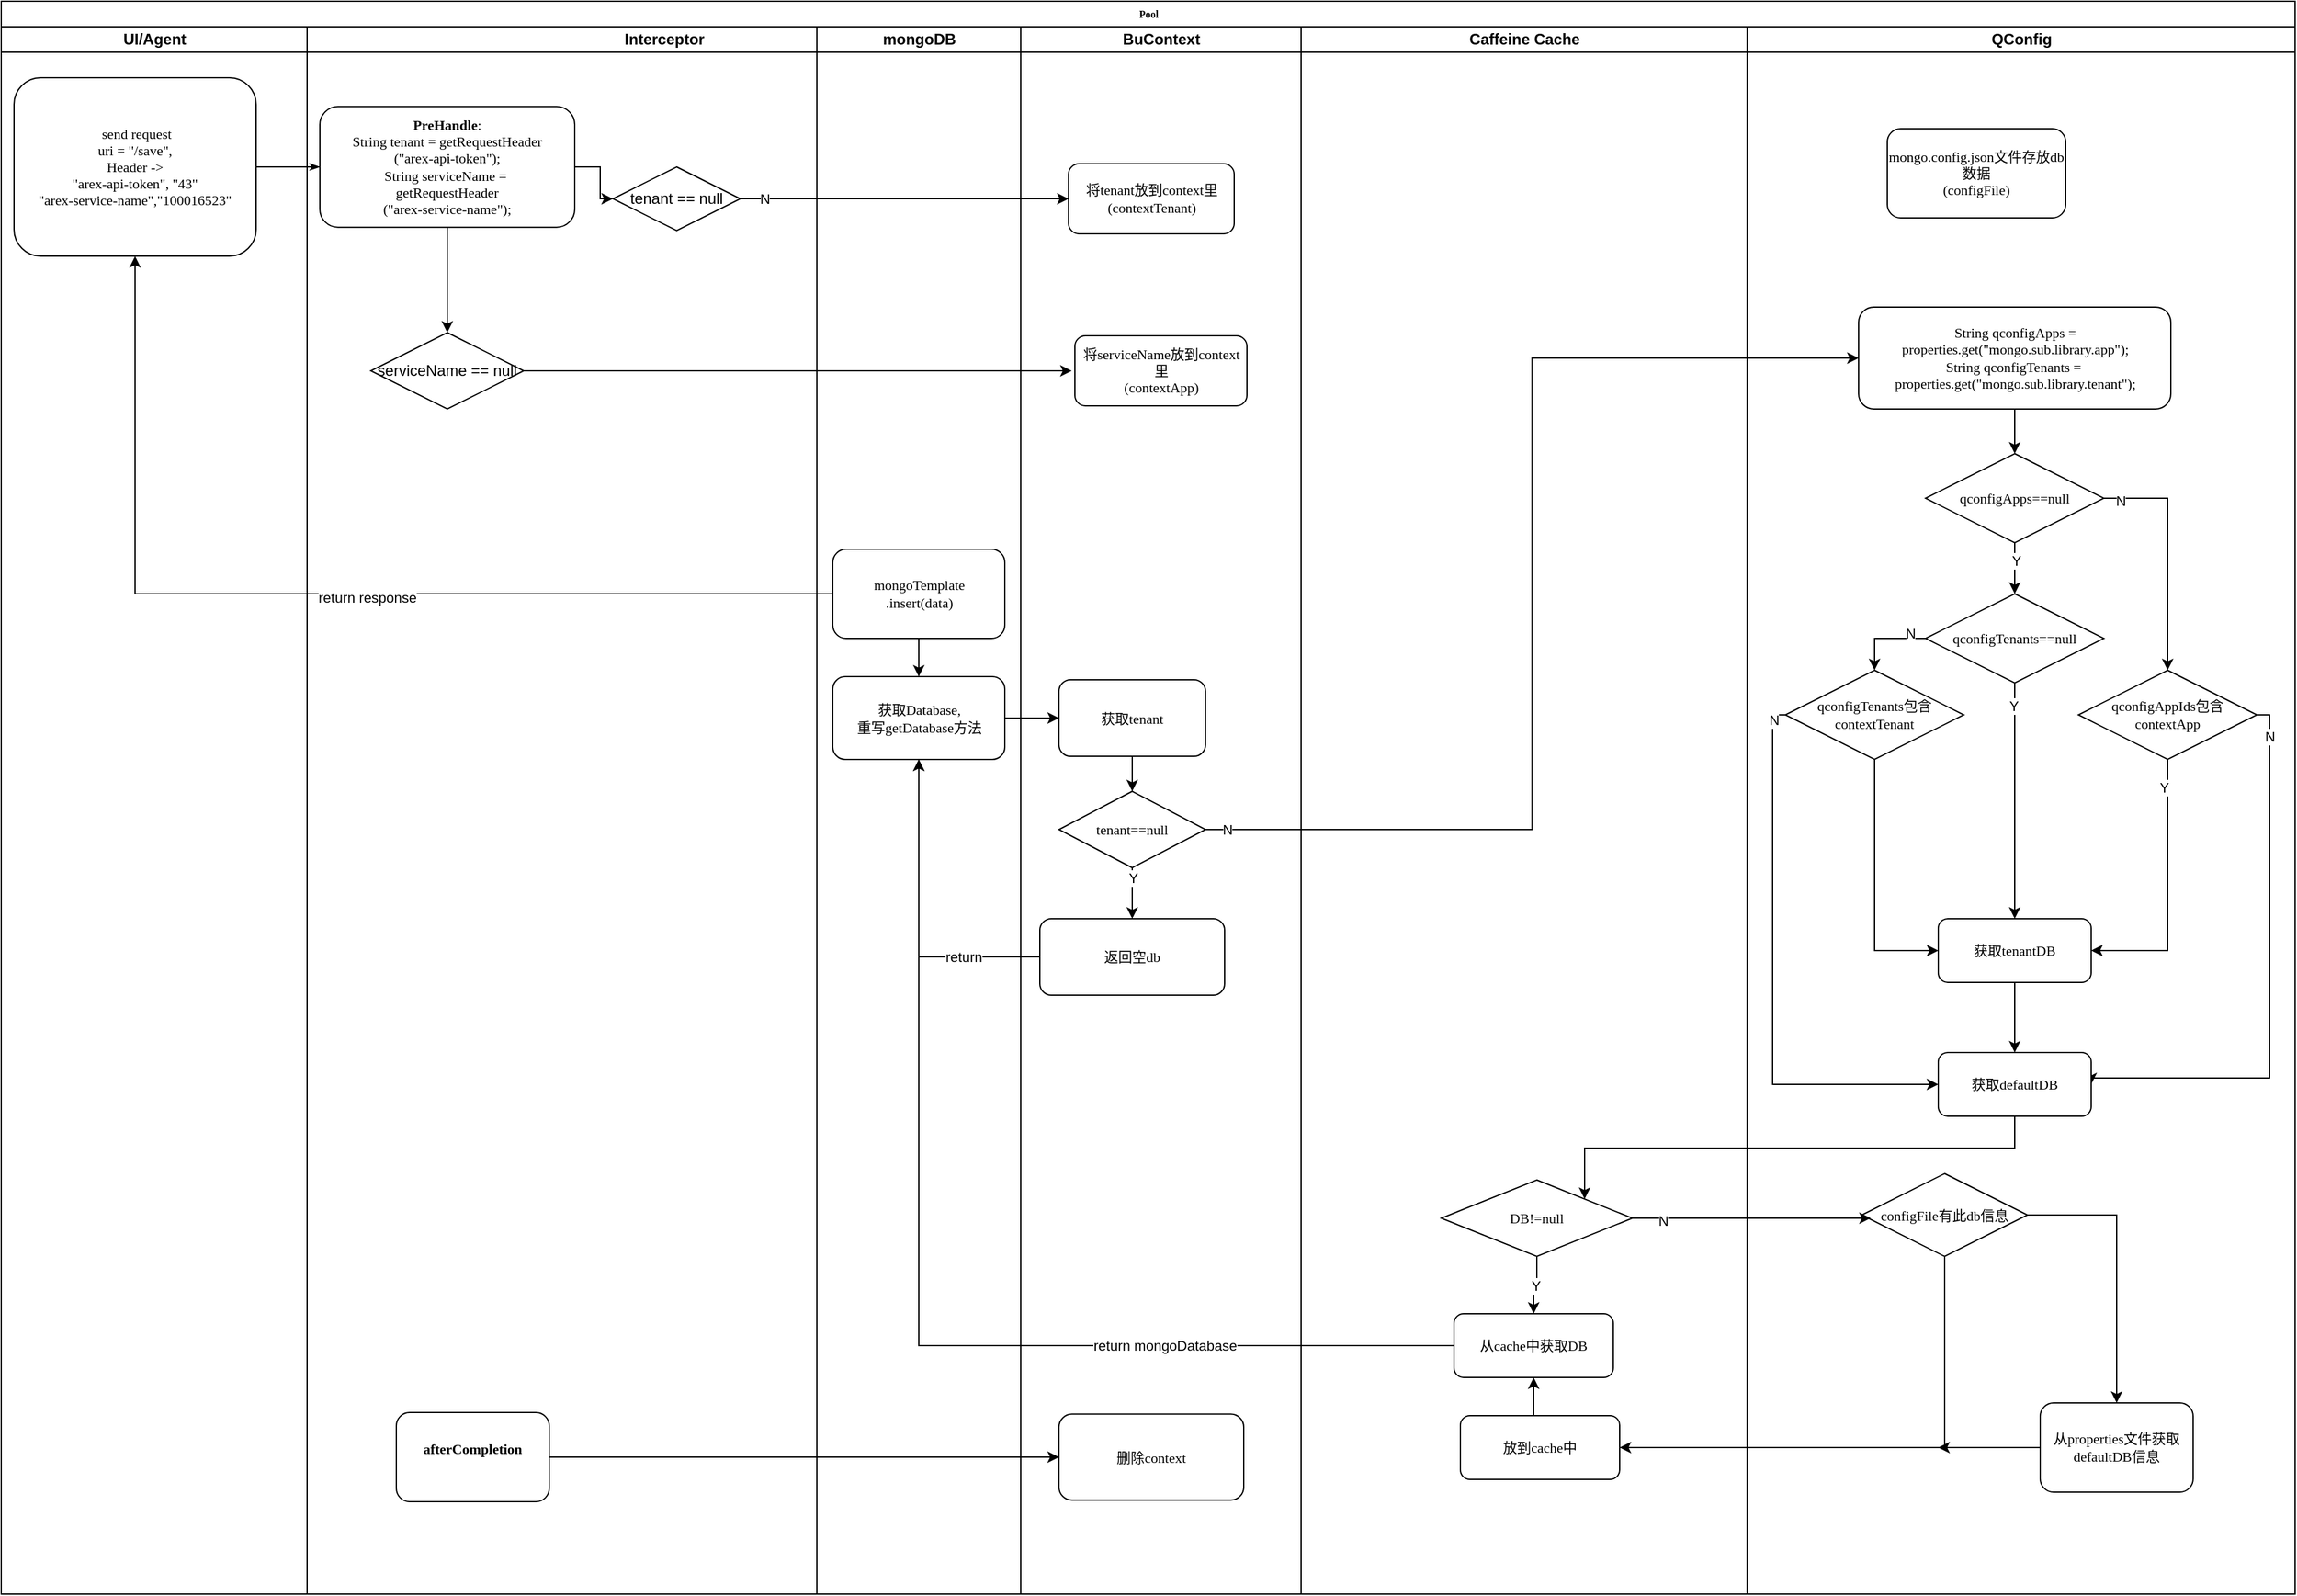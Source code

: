 <mxfile version="24.4.14" type="github">
  <diagram name="Page-1" id="74e2e168-ea6b-b213-b513-2b3c1d86103e">
    <mxGraphModel dx="3453" dy="1219" grid="1" gridSize="10" guides="1" tooltips="1" connect="1" arrows="1" fold="1" page="1" pageScale="1" pageWidth="1100" pageHeight="850" background="none" math="0" shadow="0">
      <root>
        <mxCell id="0" />
        <mxCell id="1" parent="0" />
        <mxCell id="77e6c97f196da883-1" value="Pool" style="swimlane;html=1;childLayout=stackLayout;startSize=20;rounded=0;shadow=0;labelBackgroundColor=none;strokeWidth=1;fontFamily=Verdana;fontSize=8;align=center;" parent="1" vertex="1">
          <mxGeometry x="-30" y="70" width="1800" height="1250" as="geometry" />
        </mxCell>
        <mxCell id="77e6c97f196da883-26" style="edgeStyle=orthogonalEdgeStyle;rounded=1;html=1;labelBackgroundColor=none;startArrow=none;startFill=0;startSize=5;endArrow=classicThin;endFill=1;endSize=5;jettySize=auto;orthogonalLoop=1;strokeWidth=1;fontFamily=Verdana;fontSize=8" parent="77e6c97f196da883-1" source="77e6c97f196da883-8" target="77e6c97f196da883-11" edge="1">
          <mxGeometry relative="1" as="geometry" />
        </mxCell>
        <mxCell id="77e6c97f196da883-2" value="UI/Agent" style="swimlane;html=1;startSize=20;" parent="77e6c97f196da883-1" vertex="1">
          <mxGeometry y="20" width="240" height="1230" as="geometry">
            <mxRectangle y="20" width="50" height="1310" as="alternateBounds" />
          </mxGeometry>
        </mxCell>
        <mxCell id="77e6c97f196da883-8" value="&lt;font style=&quot;font-size: 11px;&quot;&gt;&amp;nbsp;send request&lt;br&gt;uri = &quot;/save&quot;,&lt;br&gt;Header -&amp;gt; &lt;br&gt;&quot;arex-api-token&quot;, &quot;43&quot;&lt;br&gt;&quot;arex-service-name&quot;,&quot;100016523&quot;&lt;/font&gt;" style="rounded=1;whiteSpace=wrap;html=1;shadow=0;labelBackgroundColor=none;strokeWidth=1;fontFamily=Verdana;fontSize=8;align=center;" parent="77e6c97f196da883-2" vertex="1">
          <mxGeometry x="10" y="40" width="190" height="140" as="geometry" />
        </mxCell>
        <mxCell id="77e6c97f196da883-3" value="Interceptor" style="swimlane;html=1;startSize=20;" parent="77e6c97f196da883-1" vertex="1">
          <mxGeometry x="240" y="20" width="560" height="1230" as="geometry" />
        </mxCell>
        <mxCell id="QC2IbgeBZkoG8HlsuHKG-100" style="edgeStyle=orthogonalEdgeStyle;rounded=0;orthogonalLoop=1;jettySize=auto;html=1;exitX=0.5;exitY=1;exitDx=0;exitDy=0;entryX=0.5;entryY=0;entryDx=0;entryDy=0;" parent="77e6c97f196da883-3" source="77e6c97f196da883-11" target="QC2IbgeBZkoG8HlsuHKG-3" edge="1">
          <mxGeometry relative="1" as="geometry" />
        </mxCell>
        <mxCell id="QC2IbgeBZkoG8HlsuHKG-101" style="edgeStyle=orthogonalEdgeStyle;rounded=0;orthogonalLoop=1;jettySize=auto;html=1;exitX=1;exitY=0.5;exitDx=0;exitDy=0;" parent="77e6c97f196da883-3" source="77e6c97f196da883-11" target="QC2IbgeBZkoG8HlsuHKG-4" edge="1">
          <mxGeometry relative="1" as="geometry" />
        </mxCell>
        <mxCell id="77e6c97f196da883-11" value="&lt;font style=&quot;font-size: 11px;&quot;&gt;&lt;b&gt;PreHandle&lt;/b&gt;:&lt;br&gt;String tenant = getRequestHeader&lt;br&gt;(&quot;arex-api-token&quot;);&lt;br&gt;String serviceName =&amp;nbsp;&lt;br&gt;getRequestHeader&lt;br&gt;(&quot;arex-service-name&lt;/font&gt;&lt;span style=&quot;font-size: 11px; background-color: initial;&quot;&gt;&quot;);&lt;/span&gt;" style="rounded=1;whiteSpace=wrap;html=1;shadow=0;labelBackgroundColor=none;strokeWidth=1;fontFamily=Verdana;fontSize=8;align=center;" parent="77e6c97f196da883-3" vertex="1">
          <mxGeometry x="10" y="62.66" width="200" height="94.69" as="geometry" />
        </mxCell>
        <mxCell id="gfUXuAxqw8sNISsfRznZ-3" value="&lt;font style=&quot;font-size: 11px;&quot;&gt;&lt;b&gt;afterCompletion&lt;br&gt;&lt;/b&gt;&lt;br&gt;&lt;/font&gt;" style="rounded=1;whiteSpace=wrap;html=1;shadow=0;labelBackgroundColor=none;strokeWidth=1;fontFamily=Verdana;fontSize=8;align=center;" parent="77e6c97f196da883-3" vertex="1">
          <mxGeometry x="70" y="1087.5" width="120" height="70" as="geometry" />
        </mxCell>
        <mxCell id="QC2IbgeBZkoG8HlsuHKG-3" value="serviceName == null" style="rhombus;whiteSpace=wrap;html=1;" parent="77e6c97f196da883-3" vertex="1">
          <mxGeometry x="50" y="240" width="120" height="60" as="geometry" />
        </mxCell>
        <mxCell id="QC2IbgeBZkoG8HlsuHKG-4" value="tenant == null" style="rhombus;whiteSpace=wrap;html=1;" parent="77e6c97f196da883-3" vertex="1">
          <mxGeometry x="240" y="110" width="100" height="50" as="geometry" />
        </mxCell>
        <mxCell id="77e6c97f196da883-4" value="mongoDB" style="swimlane;html=1;startSize=20;" parent="77e6c97f196da883-3" vertex="1">
          <mxGeometry x="400" width="160" height="1230" as="geometry" />
        </mxCell>
        <mxCell id="gfUXuAxqw8sNISsfRznZ-11" style="edgeStyle=orthogonalEdgeStyle;rounded=0;orthogonalLoop=1;jettySize=auto;html=1;exitX=0.5;exitY=1;exitDx=0;exitDy=0;entryX=0.5;entryY=0;entryDx=0;entryDy=0;" parent="77e6c97f196da883-4" source="77e6c97f196da883-12" target="gfUXuAxqw8sNISsfRznZ-1" edge="1">
          <mxGeometry relative="1" as="geometry">
            <mxPoint x="70" y="530" as="sourcePoint" />
          </mxGeometry>
        </mxCell>
        <mxCell id="77e6c97f196da883-12" value="&lt;font style=&quot;font-size: 11px;&quot;&gt;mongoTemplate&lt;br&gt;.insert(data)&lt;/font&gt;" style="rounded=1;whiteSpace=wrap;html=1;shadow=0;labelBackgroundColor=none;strokeWidth=1;fontFamily=Verdana;fontSize=8;align=center;" parent="77e6c97f196da883-4" vertex="1">
          <mxGeometry x="12.5" y="410" width="135" height="70" as="geometry" />
        </mxCell>
        <mxCell id="gfUXuAxqw8sNISsfRznZ-1" value="&lt;font style=&quot;font-size: 11px;&quot;&gt;获取Database,&lt;br&gt;重写getDatabase方法&lt;/font&gt;" style="rounded=1;whiteSpace=wrap;html=1;shadow=0;labelBackgroundColor=none;strokeWidth=1;fontFamily=Verdana;fontSize=8;align=center;" parent="77e6c97f196da883-4" vertex="1">
          <mxGeometry x="12.5" y="510" width="135" height="65" as="geometry" />
        </mxCell>
        <mxCell id="77e6c97f196da883-5" value="BuContext" style="swimlane;html=1;startSize=20;" parent="77e6c97f196da883-1" vertex="1">
          <mxGeometry x="800" y="20" width="220" height="1230" as="geometry" />
        </mxCell>
        <mxCell id="QC2IbgeBZkoG8HlsuHKG-46" value="" style="edgeStyle=orthogonalEdgeStyle;rounded=0;orthogonalLoop=1;jettySize=auto;html=1;" parent="77e6c97f196da883-5" source="77e6c97f196da883-15" target="QC2IbgeBZkoG8HlsuHKG-30" edge="1">
          <mxGeometry relative="1" as="geometry" />
        </mxCell>
        <mxCell id="77e6c97f196da883-15" value="&lt;font style=&quot;font-size: 11px;&quot;&gt;获取tenant&lt;/font&gt;" style="rounded=1;whiteSpace=wrap;html=1;shadow=0;labelBackgroundColor=none;strokeWidth=1;fontFamily=Verdana;fontSize=8;align=center;" parent="77e6c97f196da883-5" vertex="1">
          <mxGeometry x="30" y="512.5" width="115" height="60" as="geometry" />
        </mxCell>
        <mxCell id="77e6c97f196da883-9" value="&lt;font style=&quot;font-size: 11px;&quot;&gt;将tenant放到context里&lt;/font&gt;&lt;div&gt;&lt;span style=&quot;font-size: 11px;&quot;&gt;(contextTenant)&lt;/span&gt;&lt;/div&gt;" style="rounded=1;whiteSpace=wrap;html=1;shadow=0;labelBackgroundColor=none;strokeWidth=1;fontFamily=Verdana;fontSize=8;align=center;" parent="77e6c97f196da883-5" vertex="1">
          <mxGeometry x="37.5" y="107.5" width="130" height="55" as="geometry" />
        </mxCell>
        <mxCell id="gfUXuAxqw8sNISsfRznZ-23" value="&lt;span style=&quot;font-size: 11px;&quot;&gt;删除context&lt;/span&gt;" style="rounded=1;whiteSpace=wrap;html=1;shadow=0;labelBackgroundColor=none;strokeWidth=1;fontFamily=Verdana;fontSize=8;align=center;" parent="77e6c97f196da883-5" vertex="1">
          <mxGeometry x="30" y="1088.75" width="145" height="67.5" as="geometry" />
        </mxCell>
        <mxCell id="QC2IbgeBZkoG8HlsuHKG-25" value="&lt;font style=&quot;font-size: 11px;&quot;&gt;将serviceName放到context里&lt;br&gt;(contextApp)&lt;/font&gt;" style="rounded=1;whiteSpace=wrap;html=1;shadow=0;labelBackgroundColor=none;strokeWidth=1;fontFamily=Verdana;fontSize=8;align=center;" parent="77e6c97f196da883-5" vertex="1">
          <mxGeometry x="42.5" y="242.5" width="135" height="55" as="geometry" />
        </mxCell>
        <mxCell id="QC2IbgeBZkoG8HlsuHKG-94" value="" style="edgeStyle=orthogonalEdgeStyle;rounded=0;orthogonalLoop=1;jettySize=auto;html=1;" parent="77e6c97f196da883-5" source="QC2IbgeBZkoG8HlsuHKG-30" target="QC2IbgeBZkoG8HlsuHKG-70" edge="1">
          <mxGeometry relative="1" as="geometry" />
        </mxCell>
        <mxCell id="QC2IbgeBZkoG8HlsuHKG-98" value="Y" style="edgeLabel;html=1;align=center;verticalAlign=middle;resizable=0;points=[];" parent="QC2IbgeBZkoG8HlsuHKG-94" vertex="1" connectable="0">
          <mxGeometry x="-0.6" relative="1" as="geometry">
            <mxPoint as="offset" />
          </mxGeometry>
        </mxCell>
        <mxCell id="QC2IbgeBZkoG8HlsuHKG-30" value="&lt;font style=&quot;font-size: 11px;&quot;&gt;tenant==null&lt;/font&gt;" style="rhombus;whiteSpace=wrap;html=1;rounded=0;shadow=0;labelBackgroundColor=none;strokeWidth=1;fontFamily=Verdana;fontSize=8;align=center;" parent="77e6c97f196da883-5" vertex="1">
          <mxGeometry x="30" y="600" width="115" height="60" as="geometry" />
        </mxCell>
        <mxCell id="QC2IbgeBZkoG8HlsuHKG-70" value="&lt;span style=&quot;font-size: 11px;&quot;&gt;返回空db&lt;/span&gt;" style="rounded=1;whiteSpace=wrap;html=1;shadow=0;labelBackgroundColor=none;strokeWidth=1;fontFamily=Verdana;fontSize=8;align=center;" parent="77e6c97f196da883-5" vertex="1">
          <mxGeometry x="15" y="700" width="145" height="60" as="geometry" />
        </mxCell>
        <mxCell id="77e6c97f196da883-6" value="Caffeine Cache" style="swimlane;html=1;startSize=20;" parent="77e6c97f196da883-1" vertex="1">
          <mxGeometry x="1020" y="20" width="350" height="1230" as="geometry" />
        </mxCell>
        <mxCell id="QC2IbgeBZkoG8HlsuHKG-108" style="edgeStyle=orthogonalEdgeStyle;rounded=0;orthogonalLoop=1;jettySize=auto;html=1;exitX=0.5;exitY=0;exitDx=0;exitDy=0;entryX=0.5;entryY=1;entryDx=0;entryDy=0;" parent="77e6c97f196da883-6" source="QC2IbgeBZkoG8HlsuHKG-32" target="QC2IbgeBZkoG8HlsuHKG-33" edge="1">
          <mxGeometry relative="1" as="geometry" />
        </mxCell>
        <mxCell id="QC2IbgeBZkoG8HlsuHKG-32" value="&lt;span style=&quot;font-size: 11px;&quot;&gt;放到cache中&lt;/span&gt;" style="rounded=1;whiteSpace=wrap;html=1;shadow=0;labelBackgroundColor=none;strokeWidth=1;fontFamily=Verdana;fontSize=8;align=center;" parent="77e6c97f196da883-6" vertex="1">
          <mxGeometry x="125" y="1090" width="125" height="50" as="geometry" />
        </mxCell>
        <mxCell id="QC2IbgeBZkoG8HlsuHKG-33" value="&lt;font style=&quot;font-size: 11px;&quot;&gt;从cache中获取DB&lt;/font&gt;" style="rounded=1;whiteSpace=wrap;html=1;shadow=0;labelBackgroundColor=none;strokeWidth=1;fontFamily=Verdana;fontSize=8;align=center;" parent="77e6c97f196da883-6" vertex="1">
          <mxGeometry x="120" y="1010" width="125" height="50" as="geometry" />
        </mxCell>
        <mxCell id="QC2IbgeBZkoG8HlsuHKG-107" style="edgeStyle=orthogonalEdgeStyle;rounded=0;orthogonalLoop=1;jettySize=auto;html=1;exitX=0.5;exitY=1;exitDx=0;exitDy=0;entryX=1;entryY=0.5;entryDx=0;entryDy=0;" parent="77e6c97f196da883-6" source="QC2IbgeBZkoG8HlsuHKG-37" target="QC2IbgeBZkoG8HlsuHKG-32" edge="1">
          <mxGeometry relative="1" as="geometry" />
        </mxCell>
        <mxCell id="QC2IbgeBZkoG8HlsuHKG-110" style="edgeStyle=orthogonalEdgeStyle;rounded=0;orthogonalLoop=1;jettySize=auto;html=1;exitX=1;exitY=0.5;exitDx=0;exitDy=0;" parent="77e6c97f196da883-6" source="QC2IbgeBZkoG8HlsuHKG-37" target="QC2IbgeBZkoG8HlsuHKG-44" edge="1">
          <mxGeometry relative="1" as="geometry" />
        </mxCell>
        <mxCell id="QC2IbgeBZkoG8HlsuHKG-37" value="&lt;font style=&quot;font-size: 11px;&quot;&gt;configFile有此db信息&lt;/font&gt;" style="rhombus;whiteSpace=wrap;html=1;rounded=0;shadow=0;labelBackgroundColor=none;strokeWidth=1;fontFamily=Verdana;fontSize=8;align=center;" parent="77e6c97f196da883-6" vertex="1">
          <mxGeometry x="440" y="900" width="130" height="65" as="geometry" />
        </mxCell>
        <mxCell id="QC2IbgeBZkoG8HlsuHKG-31" value="&lt;span style=&quot;font-size: 11px;&quot;&gt;DB!=null&lt;/span&gt;" style="rhombus;whiteSpace=wrap;html=1;rounded=0;shadow=0;labelBackgroundColor=none;strokeWidth=1;fontFamily=Verdana;fontSize=8;align=center;" parent="77e6c97f196da883-6" vertex="1">
          <mxGeometry x="110" y="905" width="150" height="60" as="geometry" />
        </mxCell>
        <mxCell id="QC2IbgeBZkoG8HlsuHKG-49" value="Y" style="edgeStyle=orthogonalEdgeStyle;rounded=0;orthogonalLoop=1;jettySize=auto;html=1;" parent="77e6c97f196da883-6" source="QC2IbgeBZkoG8HlsuHKG-31" target="QC2IbgeBZkoG8HlsuHKG-33" edge="1">
          <mxGeometry relative="1" as="geometry" />
        </mxCell>
        <mxCell id="QC2IbgeBZkoG8HlsuHKG-109" style="edgeStyle=orthogonalEdgeStyle;rounded=0;orthogonalLoop=1;jettySize=auto;html=1;exitX=0;exitY=0.5;exitDx=0;exitDy=0;" parent="77e6c97f196da883-6" source="QC2IbgeBZkoG8HlsuHKG-44" edge="1">
          <mxGeometry relative="1" as="geometry">
            <mxPoint x="500" y="1115" as="targetPoint" />
          </mxGeometry>
        </mxCell>
        <mxCell id="QC2IbgeBZkoG8HlsuHKG-44" value="&lt;span style=&quot;font-size: 11px;&quot;&gt;从properties文件获取defaultDB信息&lt;/span&gt;" style="rounded=1;whiteSpace=wrap;html=1;shadow=0;labelBackgroundColor=none;strokeWidth=1;fontFamily=Verdana;fontSize=8;align=center;" parent="77e6c97f196da883-6" vertex="1">
          <mxGeometry x="580" y="1080" width="120" height="70" as="geometry" />
        </mxCell>
        <mxCell id="QC2IbgeBZkoG8HlsuHKG-105" style="edgeStyle=orthogonalEdgeStyle;rounded=0;orthogonalLoop=1;jettySize=auto;html=1;exitX=1;exitY=0.5;exitDx=0;exitDy=0;entryX=0.054;entryY=0.538;entryDx=0;entryDy=0;entryPerimeter=0;" parent="77e6c97f196da883-6" source="QC2IbgeBZkoG8HlsuHKG-31" target="QC2IbgeBZkoG8HlsuHKG-37" edge="1">
          <mxGeometry relative="1" as="geometry" />
        </mxCell>
        <mxCell id="QC2IbgeBZkoG8HlsuHKG-106" value="N" style="edgeLabel;html=1;align=center;verticalAlign=middle;resizable=0;points=[];" parent="QC2IbgeBZkoG8HlsuHKG-105" vertex="1" connectable="0">
          <mxGeometry x="-0.742" y="-2" relative="1" as="geometry">
            <mxPoint as="offset" />
          </mxGeometry>
        </mxCell>
        <mxCell id="2HUkZEUMcikQAhTQOwgD-1" style="edgeStyle=orthogonalEdgeStyle;rounded=0;orthogonalLoop=1;jettySize=auto;html=1;exitX=1;exitY=0.5;exitDx=0;exitDy=0;entryX=0;entryY=0.5;entryDx=0;entryDy=0;" parent="77e6c97f196da883-1" source="gfUXuAxqw8sNISsfRznZ-3" target="gfUXuAxqw8sNISsfRznZ-23" edge="1">
          <mxGeometry relative="1" as="geometry" />
        </mxCell>
        <mxCell id="QC2IbgeBZkoG8HlsuHKG-27" style="edgeStyle=orthogonalEdgeStyle;rounded=0;orthogonalLoop=1;jettySize=auto;html=1;exitX=1;exitY=0.5;exitDx=0;exitDy=0;" parent="77e6c97f196da883-1" source="QC2IbgeBZkoG8HlsuHKG-3" edge="1">
          <mxGeometry relative="1" as="geometry">
            <mxPoint x="840" y="290" as="targetPoint" />
          </mxGeometry>
        </mxCell>
        <mxCell id="QC2IbgeBZkoG8HlsuHKG-45" value="" style="edgeStyle=orthogonalEdgeStyle;rounded=0;orthogonalLoop=1;jettySize=auto;html=1;" parent="77e6c97f196da883-1" source="gfUXuAxqw8sNISsfRznZ-1" target="77e6c97f196da883-15" edge="1">
          <mxGeometry relative="1" as="geometry" />
        </mxCell>
        <mxCell id="QC2IbgeBZkoG8HlsuHKG-115" style="edgeStyle=orthogonalEdgeStyle;rounded=0;orthogonalLoop=1;jettySize=auto;html=1;exitX=0;exitY=0.5;exitDx=0;exitDy=0;entryX=0.5;entryY=1;entryDx=0;entryDy=0;" parent="77e6c97f196da883-1" source="QC2IbgeBZkoG8HlsuHKG-33" target="gfUXuAxqw8sNISsfRznZ-1" edge="1">
          <mxGeometry relative="1" as="geometry" />
        </mxCell>
        <mxCell id="QC2IbgeBZkoG8HlsuHKG-116" value="return mongoDatabase" style="edgeLabel;html=1;align=center;verticalAlign=middle;resizable=0;points=[];" parent="QC2IbgeBZkoG8HlsuHKG-115" vertex="1" connectable="0">
          <mxGeometry x="-0.484" relative="1" as="geometry">
            <mxPoint as="offset" />
          </mxGeometry>
        </mxCell>
        <mxCell id="QC2IbgeBZkoG8HlsuHKG-117" style="edgeStyle=orthogonalEdgeStyle;rounded=0;orthogonalLoop=1;jettySize=auto;html=1;exitX=0;exitY=0.5;exitDx=0;exitDy=0;entryX=0.5;entryY=1;entryDx=0;entryDy=0;" parent="77e6c97f196da883-1" source="QC2IbgeBZkoG8HlsuHKG-70" target="gfUXuAxqw8sNISsfRznZ-1" edge="1">
          <mxGeometry relative="1" as="geometry" />
        </mxCell>
        <mxCell id="QC2IbgeBZkoG8HlsuHKG-118" value="return" style="edgeLabel;html=1;align=center;verticalAlign=middle;resizable=0;points=[];" parent="QC2IbgeBZkoG8HlsuHKG-117" vertex="1" connectable="0">
          <mxGeometry x="-0.52" relative="1" as="geometry">
            <mxPoint as="offset" />
          </mxGeometry>
        </mxCell>
        <mxCell id="QC2IbgeBZkoG8HlsuHKG-119" style="edgeStyle=orthogonalEdgeStyle;rounded=0;orthogonalLoop=1;jettySize=auto;html=1;exitX=0;exitY=0.5;exitDx=0;exitDy=0;entryX=0.5;entryY=1;entryDx=0;entryDy=0;" parent="77e6c97f196da883-1" source="77e6c97f196da883-12" target="77e6c97f196da883-8" edge="1">
          <mxGeometry relative="1" as="geometry" />
        </mxCell>
        <mxCell id="QC2IbgeBZkoG8HlsuHKG-120" value="return response" style="edgeLabel;html=1;align=center;verticalAlign=middle;resizable=0;points=[];" parent="QC2IbgeBZkoG8HlsuHKG-119" vertex="1" connectable="0">
          <mxGeometry x="-0.098" y="3" relative="1" as="geometry">
            <mxPoint x="1" as="offset" />
          </mxGeometry>
        </mxCell>
        <mxCell id="QC2IbgeBZkoG8HlsuHKG-99" style="edgeStyle=orthogonalEdgeStyle;rounded=0;orthogonalLoop=1;jettySize=auto;html=1;exitX=1;exitY=0.5;exitDx=0;exitDy=0;entryX=0;entryY=0.5;entryDx=0;entryDy=0;" parent="77e6c97f196da883-1" source="QC2IbgeBZkoG8HlsuHKG-4" edge="1" target="77e6c97f196da883-9">
          <mxGeometry relative="1" as="geometry">
            <mxPoint x="630" y="240" as="targetPoint" />
          </mxGeometry>
        </mxCell>
        <mxCell id="QC2IbgeBZkoG8HlsuHKG-104" value="N" style="edgeLabel;html=1;align=center;verticalAlign=middle;resizable=0;points=[];" parent="QC2IbgeBZkoG8HlsuHKG-99" vertex="1" connectable="0">
          <mxGeometry x="-0.852" relative="1" as="geometry">
            <mxPoint as="offset" />
          </mxGeometry>
        </mxCell>
        <mxCell id="QC2IbgeBZkoG8HlsuHKG-34" value="QConfig" style="swimlane;html=1;startSize=20;" parent="1" vertex="1">
          <mxGeometry x="1340" y="90" width="430" height="1230" as="geometry" />
        </mxCell>
        <mxCell id="QC2IbgeBZkoG8HlsuHKG-40" value="&lt;span style=&quot;font-size: 11px;&quot;&gt;mongo.config.json文件存放db数据&lt;br&gt;(configFile)&lt;/span&gt;" style="rounded=1;whiteSpace=wrap;html=1;shadow=0;labelBackgroundColor=none;strokeWidth=1;fontFamily=Verdana;fontSize=8;align=center;" parent="QC2IbgeBZkoG8HlsuHKG-34" vertex="1">
          <mxGeometry x="110" y="80" width="140" height="70" as="geometry" />
        </mxCell>
        <mxCell id="QC2IbgeBZkoG8HlsuHKG-95" value="" style="edgeStyle=orthogonalEdgeStyle;rounded=0;orthogonalLoop=1;jettySize=auto;html=1;" parent="QC2IbgeBZkoG8HlsuHKG-34" source="QC2IbgeBZkoG8HlsuHKG-59" target="QC2IbgeBZkoG8HlsuHKG-58" edge="1">
          <mxGeometry relative="1" as="geometry" />
        </mxCell>
        <mxCell id="QC2IbgeBZkoG8HlsuHKG-59" value="&lt;span style=&quot;font-size: 11px;&quot;&gt;String qconfigApps = properties.get(&quot;mongo.sub.library.app&quot;);&lt;br&gt;String qconfigTenants =&amp;nbsp;&lt;br&gt;&lt;/span&gt;&lt;span style=&quot;font-size: 11px;&quot;&gt;properties.get(&quot;mongo.sub.library.tenant&quot;);&lt;/span&gt;&lt;span style=&quot;font-size: 11px;&quot;&gt;&lt;br&gt;&lt;/span&gt;" style="rounded=1;whiteSpace=wrap;html=1;shadow=0;labelBackgroundColor=none;strokeWidth=1;fontFamily=Verdana;fontSize=8;align=center;" parent="QC2IbgeBZkoG8HlsuHKG-34" vertex="1">
          <mxGeometry x="87.5" y="220" width="245" height="80" as="geometry" />
        </mxCell>
        <mxCell id="QC2IbgeBZkoG8HlsuHKG-74" value="" style="edgeStyle=orthogonalEdgeStyle;rounded=0;orthogonalLoop=1;jettySize=auto;html=1;" parent="QC2IbgeBZkoG8HlsuHKG-34" source="QC2IbgeBZkoG8HlsuHKG-58" target="QC2IbgeBZkoG8HlsuHKG-60" edge="1">
          <mxGeometry relative="1" as="geometry" />
        </mxCell>
        <mxCell id="QC2IbgeBZkoG8HlsuHKG-86" value="Y" style="edgeLabel;html=1;align=center;verticalAlign=middle;resizable=0;points=[];" parent="QC2IbgeBZkoG8HlsuHKG-74" vertex="1" connectable="0">
          <mxGeometry x="-0.3" y="1" relative="1" as="geometry">
            <mxPoint as="offset" />
          </mxGeometry>
        </mxCell>
        <mxCell id="QC2IbgeBZkoG8HlsuHKG-77" style="edgeStyle=orthogonalEdgeStyle;rounded=0;orthogonalLoop=1;jettySize=auto;html=1;exitX=1;exitY=0.5;exitDx=0;exitDy=0;entryX=0.5;entryY=0;entryDx=0;entryDy=0;" parent="QC2IbgeBZkoG8HlsuHKG-34" source="QC2IbgeBZkoG8HlsuHKG-58" target="QC2IbgeBZkoG8HlsuHKG-71" edge="1">
          <mxGeometry relative="1" as="geometry" />
        </mxCell>
        <mxCell id="QC2IbgeBZkoG8HlsuHKG-85" value="N" style="edgeLabel;html=1;align=center;verticalAlign=middle;resizable=0;points=[];" parent="QC2IbgeBZkoG8HlsuHKG-77" vertex="1" connectable="0">
          <mxGeometry x="-0.86" y="-2" relative="1" as="geometry">
            <mxPoint as="offset" />
          </mxGeometry>
        </mxCell>
        <mxCell id="QC2IbgeBZkoG8HlsuHKG-58" value="&lt;font style=&quot;font-size: 11px;&quot;&gt;qconfigApps==null&lt;/font&gt;" style="rhombus;whiteSpace=wrap;html=1;rounded=0;shadow=0;labelBackgroundColor=none;strokeWidth=1;fontFamily=Verdana;fontSize=8;align=center;" parent="QC2IbgeBZkoG8HlsuHKG-34" vertex="1">
          <mxGeometry x="140" y="335" width="140" height="70" as="geometry" />
        </mxCell>
        <mxCell id="QC2IbgeBZkoG8HlsuHKG-75" value="" style="edgeStyle=orthogonalEdgeStyle;rounded=0;orthogonalLoop=1;jettySize=auto;html=1;" parent="QC2IbgeBZkoG8HlsuHKG-34" source="QC2IbgeBZkoG8HlsuHKG-60" target="QC2IbgeBZkoG8HlsuHKG-72" edge="1">
          <mxGeometry relative="1" as="geometry" />
        </mxCell>
        <mxCell id="QC2IbgeBZkoG8HlsuHKG-83" value="Y" style="edgeLabel;html=1;align=center;verticalAlign=middle;resizable=0;points=[];" parent="QC2IbgeBZkoG8HlsuHKG-75" vertex="1" connectable="0">
          <mxGeometry x="-0.81" y="-1" relative="1" as="geometry">
            <mxPoint as="offset" />
          </mxGeometry>
        </mxCell>
        <mxCell id="QC2IbgeBZkoG8HlsuHKG-80" value="" style="edgeStyle=orthogonalEdgeStyle;rounded=0;orthogonalLoop=1;jettySize=auto;html=1;entryX=0.5;entryY=0;entryDx=0;entryDy=0;exitX=0;exitY=0.5;exitDx=0;exitDy=0;" parent="QC2IbgeBZkoG8HlsuHKG-34" source="QC2IbgeBZkoG8HlsuHKG-60" target="QC2IbgeBZkoG8HlsuHKG-79" edge="1">
          <mxGeometry relative="1" as="geometry" />
        </mxCell>
        <mxCell id="QC2IbgeBZkoG8HlsuHKG-84" value="N" style="edgeLabel;html=1;align=center;verticalAlign=middle;resizable=0;points=[];" parent="QC2IbgeBZkoG8HlsuHKG-80" vertex="1" connectable="0">
          <mxGeometry x="-0.632" y="-4" relative="1" as="geometry">
            <mxPoint as="offset" />
          </mxGeometry>
        </mxCell>
        <mxCell id="QC2IbgeBZkoG8HlsuHKG-60" value="&lt;font style=&quot;font-size: 11px;&quot;&gt;qconfigTenants==null&lt;/font&gt;" style="rhombus;whiteSpace=wrap;html=1;rounded=0;shadow=0;labelBackgroundColor=none;strokeWidth=1;fontFamily=Verdana;fontSize=8;align=center;" parent="QC2IbgeBZkoG8HlsuHKG-34" vertex="1">
          <mxGeometry x="140" y="445" width="140" height="70" as="geometry" />
        </mxCell>
        <mxCell id="QC2IbgeBZkoG8HlsuHKG-78" style="edgeStyle=orthogonalEdgeStyle;rounded=0;orthogonalLoop=1;jettySize=auto;html=1;entryX=1;entryY=0.5;entryDx=0;entryDy=0;exitX=0.5;exitY=1;exitDx=0;exitDy=0;" parent="QC2IbgeBZkoG8HlsuHKG-34" source="QC2IbgeBZkoG8HlsuHKG-71" target="QC2IbgeBZkoG8HlsuHKG-72" edge="1">
          <mxGeometry relative="1" as="geometry" />
        </mxCell>
        <mxCell id="QC2IbgeBZkoG8HlsuHKG-87" value="Y" style="edgeLabel;html=1;align=center;verticalAlign=middle;resizable=0;points=[];" parent="QC2IbgeBZkoG8HlsuHKG-78" vertex="1" connectable="0">
          <mxGeometry x="-0.797" y="-3" relative="1" as="geometry">
            <mxPoint as="offset" />
          </mxGeometry>
        </mxCell>
        <mxCell id="QC2IbgeBZkoG8HlsuHKG-90" style="edgeStyle=orthogonalEdgeStyle;rounded=0;orthogonalLoop=1;jettySize=auto;html=1;exitX=1;exitY=0.5;exitDx=0;exitDy=0;entryX=1;entryY=0.5;entryDx=0;entryDy=0;" parent="QC2IbgeBZkoG8HlsuHKG-34" source="QC2IbgeBZkoG8HlsuHKG-71" target="QC2IbgeBZkoG8HlsuHKG-88" edge="1">
          <mxGeometry relative="1" as="geometry">
            <mxPoint x="440" y="465" as="sourcePoint" />
            <mxPoint x="280" y="815" as="targetPoint" />
            <Array as="points">
              <mxPoint x="410" y="540" />
              <mxPoint x="410" y="825" />
              <mxPoint x="270" y="825" />
            </Array>
          </mxGeometry>
        </mxCell>
        <mxCell id="QC2IbgeBZkoG8HlsuHKG-93" value="N" style="edgeLabel;html=1;align=center;verticalAlign=middle;resizable=0;points=[];" parent="QC2IbgeBZkoG8HlsuHKG-90" vertex="1" connectable="0">
          <mxGeometry x="-0.879" relative="1" as="geometry">
            <mxPoint as="offset" />
          </mxGeometry>
        </mxCell>
        <mxCell id="QC2IbgeBZkoG8HlsuHKG-71" value="&lt;font style=&quot;font-size: 11px;&quot;&gt;qconfigAppIds包含contextApp&lt;/font&gt;" style="rhombus;whiteSpace=wrap;html=1;rounded=0;shadow=0;labelBackgroundColor=none;strokeWidth=1;fontFamily=Verdana;fontSize=8;align=center;" parent="QC2IbgeBZkoG8HlsuHKG-34" vertex="1">
          <mxGeometry x="260" y="505" width="140" height="70" as="geometry" />
        </mxCell>
        <mxCell id="QC2IbgeBZkoG8HlsuHKG-113" value="" style="edgeStyle=orthogonalEdgeStyle;rounded=0;orthogonalLoop=1;jettySize=auto;html=1;" parent="QC2IbgeBZkoG8HlsuHKG-34" source="QC2IbgeBZkoG8HlsuHKG-72" target="QC2IbgeBZkoG8HlsuHKG-88" edge="1">
          <mxGeometry relative="1" as="geometry" />
        </mxCell>
        <mxCell id="QC2IbgeBZkoG8HlsuHKG-72" value="&lt;font style=&quot;font-size: 11px;&quot;&gt;获取tenant&lt;/font&gt;&lt;span style=&quot;font-size: 11px; background-color: initial;&quot;&gt;DB&lt;/span&gt;" style="rounded=1;whiteSpace=wrap;html=1;shadow=0;labelBackgroundColor=none;strokeWidth=1;fontFamily=Verdana;fontSize=8;align=center;" parent="QC2IbgeBZkoG8HlsuHKG-34" vertex="1">
          <mxGeometry x="150" y="700" width="120" height="50" as="geometry" />
        </mxCell>
        <mxCell id="QC2IbgeBZkoG8HlsuHKG-89" style="edgeStyle=orthogonalEdgeStyle;rounded=0;orthogonalLoop=1;jettySize=auto;html=1;exitX=0;exitY=0.5;exitDx=0;exitDy=0;entryX=0;entryY=0.5;entryDx=0;entryDy=0;" parent="QC2IbgeBZkoG8HlsuHKG-34" source="QC2IbgeBZkoG8HlsuHKG-79" target="QC2IbgeBZkoG8HlsuHKG-88" edge="1">
          <mxGeometry relative="1" as="geometry">
            <Array as="points">
              <mxPoint x="20" y="540" />
              <mxPoint x="20" y="830" />
            </Array>
          </mxGeometry>
        </mxCell>
        <mxCell id="QC2IbgeBZkoG8HlsuHKG-91" value="N" style="edgeLabel;html=1;align=center;verticalAlign=middle;resizable=0;points=[];" parent="QC2IbgeBZkoG8HlsuHKG-89" vertex="1" connectable="0">
          <mxGeometry x="-0.938" y="1" relative="1" as="geometry">
            <mxPoint as="offset" />
          </mxGeometry>
        </mxCell>
        <mxCell id="QC2IbgeBZkoG8HlsuHKG-92" style="edgeStyle=orthogonalEdgeStyle;rounded=0;orthogonalLoop=1;jettySize=auto;html=1;exitX=0.5;exitY=1;exitDx=0;exitDy=0;entryX=0;entryY=0.5;entryDx=0;entryDy=0;" parent="QC2IbgeBZkoG8HlsuHKG-34" source="QC2IbgeBZkoG8HlsuHKG-79" target="QC2IbgeBZkoG8HlsuHKG-72" edge="1">
          <mxGeometry relative="1" as="geometry" />
        </mxCell>
        <mxCell id="QC2IbgeBZkoG8HlsuHKG-79" value="&lt;font style=&quot;font-size: 11px;&quot;&gt;qconfigTenants包含contextTenant&lt;/font&gt;" style="rhombus;whiteSpace=wrap;html=1;rounded=0;shadow=0;labelBackgroundColor=none;strokeWidth=1;fontFamily=Verdana;fontSize=8;align=center;" parent="QC2IbgeBZkoG8HlsuHKG-34" vertex="1">
          <mxGeometry x="30" y="505" width="140" height="70" as="geometry" />
        </mxCell>
        <mxCell id="QC2IbgeBZkoG8HlsuHKG-88" value="&lt;font style=&quot;font-size: 11px;&quot;&gt;获取default&lt;/font&gt;&lt;span style=&quot;font-size: 11px; background-color: initial;&quot;&gt;DB&lt;/span&gt;" style="rounded=1;whiteSpace=wrap;html=1;shadow=0;labelBackgroundColor=none;strokeWidth=1;fontFamily=Verdana;fontSize=8;align=center;" parent="QC2IbgeBZkoG8HlsuHKG-34" vertex="1">
          <mxGeometry x="150" y="805" width="120" height="50" as="geometry" />
        </mxCell>
        <mxCell id="QC2IbgeBZkoG8HlsuHKG-96" style="edgeStyle=orthogonalEdgeStyle;rounded=0;orthogonalLoop=1;jettySize=auto;html=1;exitX=1;exitY=0.5;exitDx=0;exitDy=0;entryX=0;entryY=0.5;entryDx=0;entryDy=0;" parent="1" source="QC2IbgeBZkoG8HlsuHKG-30" target="QC2IbgeBZkoG8HlsuHKG-59" edge="1">
          <mxGeometry relative="1" as="geometry" />
        </mxCell>
        <mxCell id="QC2IbgeBZkoG8HlsuHKG-97" value="N" style="edgeLabel;html=1;align=center;verticalAlign=middle;resizable=0;points=[];" parent="QC2IbgeBZkoG8HlsuHKG-96" vertex="1" connectable="0">
          <mxGeometry x="-0.962" relative="1" as="geometry">
            <mxPoint as="offset" />
          </mxGeometry>
        </mxCell>
        <mxCell id="QC2IbgeBZkoG8HlsuHKG-114" style="edgeStyle=orthogonalEdgeStyle;rounded=0;orthogonalLoop=1;jettySize=auto;html=1;exitX=0.5;exitY=1;exitDx=0;exitDy=0;entryX=1;entryY=0;entryDx=0;entryDy=0;" parent="1" source="QC2IbgeBZkoG8HlsuHKG-88" target="QC2IbgeBZkoG8HlsuHKG-31" edge="1">
          <mxGeometry relative="1" as="geometry">
            <mxPoint x="1430" y="1000" as="targetPoint" />
          </mxGeometry>
        </mxCell>
      </root>
    </mxGraphModel>
  </diagram>
</mxfile>
